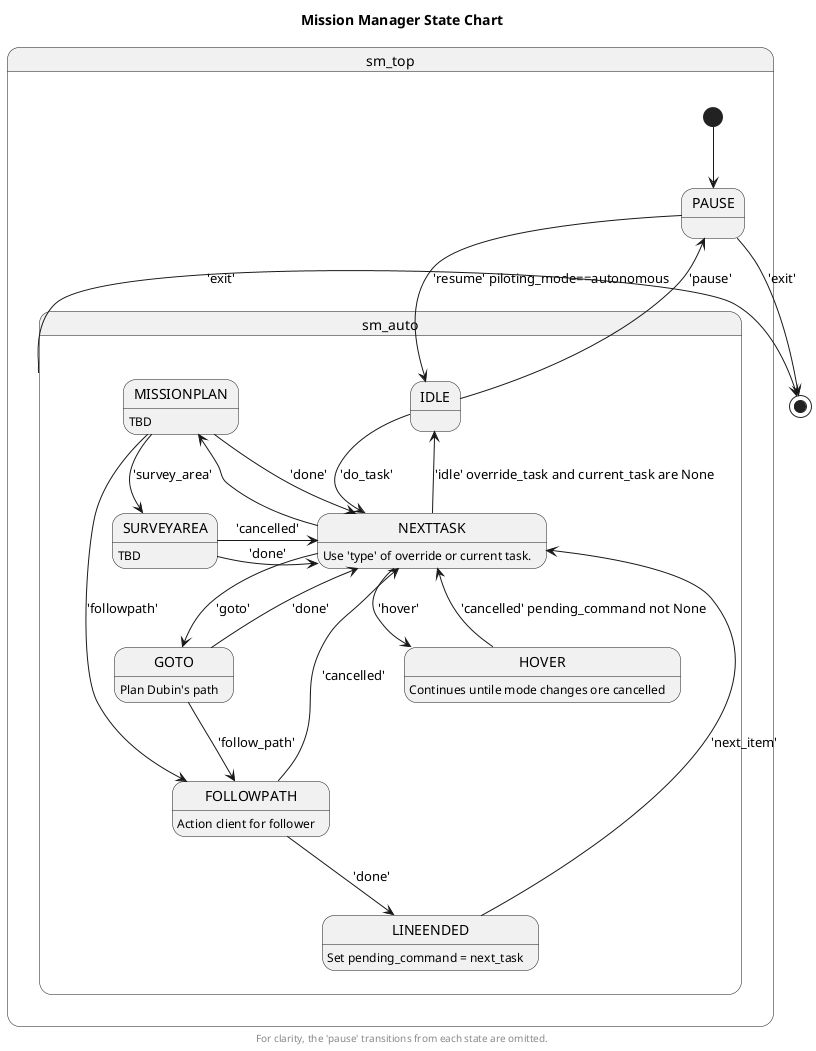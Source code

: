 @startuml

title Mission Manager State Chart

state sm_top {
   
  [*] -down-> PAUSE
  state sm_auto {
    IDLE -down-> NEXTTASK : 'do_task'
    NEXTTASK : Use 'type' of override or current task.
    NEXTTASK -up-> IDLE : 'idle' override_task and current_task are None
    NEXTTASK -down-> GOTO : 'goto'
    GOTO : Plan Dubin's path
    GOTO -up-> NEXTTASK : 'done'
    GOTO -down-> FOLLOWPATH: 'follow_path'
    FOLLOWPATH : Action client for follower
    FOLLOWPATH -up-> NEXTTASK : 'cancelled'
    FOLLOWPATH -down-> LINEENDED : 'done'
    LINEENDED : Set pending_command = next_task
    LINEENDED -up-> NEXTTASK : 'next_item'
    NEXTTASK -down-> HOVER : 'hover'
    HOVER : Continues untile mode changes ore cancelled
    'HOVER -> PAUSE : 'pause'
    HOVER -up-> NEXTTASK : 'cancelled' pending_command not None
    NEXTTASK -down-> MISSIONPLAN
    MISSIONPLAN : TBD
    MISSIONPLAN -up-> NEXTTASK : 'done'
    MISSIONPLAN -> FOLLOWPATH : 'followpath'
    MISSIONPLAN -> SURVEYAREA : 'survey_area'
    SURVEYAREA : TBD
    'SURVEYAREA -> PAUSE : 'pause'
    SURVEYAREA -> NEXTTASK : 'cancelled'
    SURVEYAREA -> NEXTTASK : 'done'
  }
  PAUSE -> IDLE : 'resume' piloting_mode==autonomous
}
sm_auto -> [*] : 'exit'
PAUSE -up-> [*] : 'exit'
IDLE -up-> PAUSE : 'pause'

footer For clarity, the 'pause' transitions from each state are omitted.
@enduml